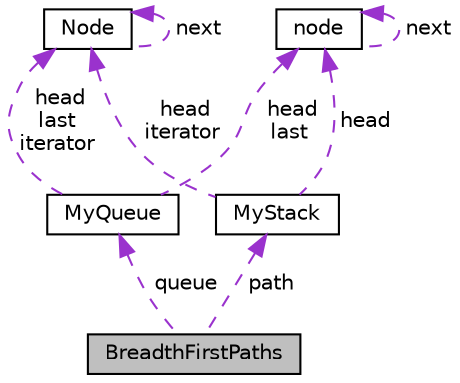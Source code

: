 digraph "BreadthFirstPaths"
{
  edge [fontname="Helvetica",fontsize="10",labelfontname="Helvetica",labelfontsize="10"];
  node [fontname="Helvetica",fontsize="10",shape=record];
  Node1 [label="BreadthFirstPaths",height=0.2,width=0.4,color="black", fillcolor="grey75", style="filled" fontcolor="black"];
  Node2 -> Node1 [dir="back",color="darkorchid3",fontsize="10",style="dashed",label=" queue" ,fontname="Helvetica"];
  Node2 [label="MyQueue",height=0.2,width=0.4,color="black", fillcolor="white", style="filled",URL="$classMyQueue.html"];
  Node3 -> Node2 [dir="back",color="darkorchid3",fontsize="10",style="dashed",label=" head\nlast\niterator" ,fontname="Helvetica"];
  Node3 [label="Node",height=0.2,width=0.4,color="black", fillcolor="white", style="filled",URL="$classNode.html"];
  Node3 -> Node3 [dir="back",color="darkorchid3",fontsize="10",style="dashed",label=" next" ,fontname="Helvetica"];
  Node4 -> Node2 [dir="back",color="darkorchid3",fontsize="10",style="dashed",label=" head\nlast" ,fontname="Helvetica"];
  Node4 [label="node",height=0.2,width=0.4,color="black", fillcolor="white", style="filled",URL="$structnode.html"];
  Node4 -> Node4 [dir="back",color="darkorchid3",fontsize="10",style="dashed",label=" next" ,fontname="Helvetica"];
  Node5 -> Node1 [dir="back",color="darkorchid3",fontsize="10",style="dashed",label=" path" ,fontname="Helvetica"];
  Node5 [label="MyStack",height=0.2,width=0.4,color="black", fillcolor="white", style="filled",URL="$classMyStack.html"];
  Node3 -> Node5 [dir="back",color="darkorchid3",fontsize="10",style="dashed",label=" head\niterator" ,fontname="Helvetica"];
  Node4 -> Node5 [dir="back",color="darkorchid3",fontsize="10",style="dashed",label=" head" ,fontname="Helvetica"];
}
